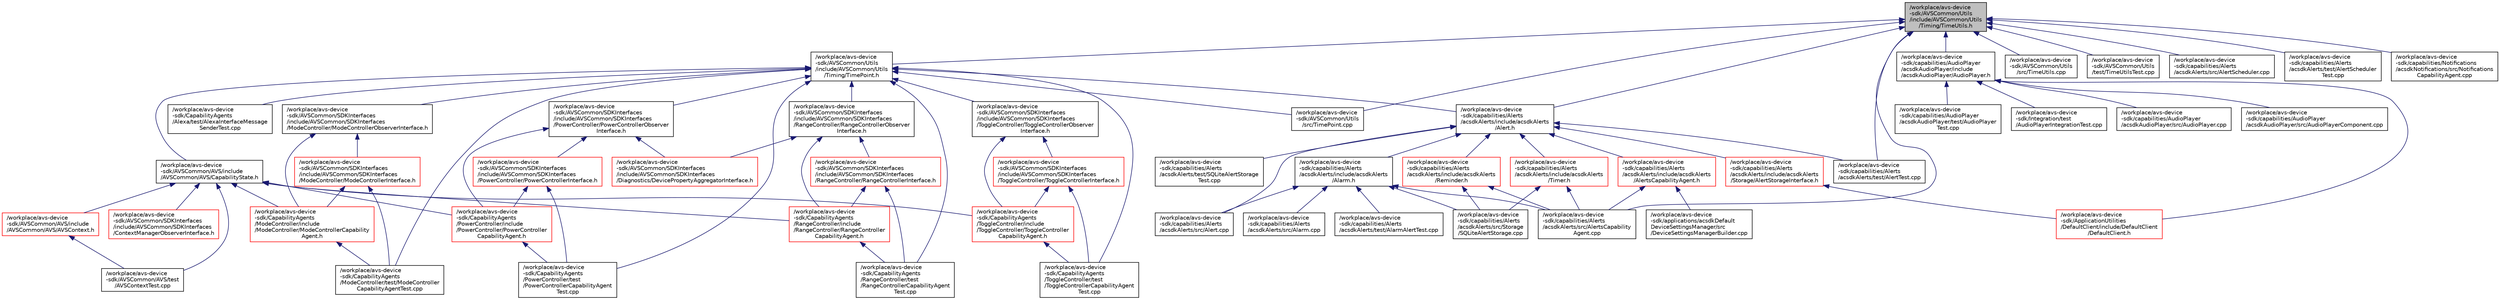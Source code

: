 digraph "/workplace/avs-device-sdk/AVSCommon/Utils/include/AVSCommon/Utils/Timing/TimeUtils.h"
{
  edge [fontname="Helvetica",fontsize="10",labelfontname="Helvetica",labelfontsize="10"];
  node [fontname="Helvetica",fontsize="10",shape=record];
  Node9 [label="/workplace/avs-device\l-sdk/AVSCommon/Utils\l/include/AVSCommon/Utils\l/Timing/TimeUtils.h",height=0.2,width=0.4,color="black", fillcolor="grey75", style="filled", fontcolor="black"];
  Node9 -> Node10 [dir="back",color="midnightblue",fontsize="10",style="solid",fontname="Helvetica"];
  Node10 [label="/workplace/avs-device\l-sdk/AVSCommon/Utils\l/include/AVSCommon/Utils\l/Timing/TimePoint.h",height=0.2,width=0.4,color="black", fillcolor="white", style="filled",URL="$_time_point_8h.html"];
  Node10 -> Node11 [dir="back",color="midnightblue",fontsize="10",style="solid",fontname="Helvetica"];
  Node11 [label="/workplace/avs-device\l-sdk/AVSCommon/AVS/include\l/AVSCommon/AVS/CapabilityState.h",height=0.2,width=0.4,color="black", fillcolor="white", style="filled",URL="$_capability_state_8h.html"];
  Node11 -> Node12 [dir="back",color="midnightblue",fontsize="10",style="solid",fontname="Helvetica"];
  Node12 [label="/workplace/avs-device\l-sdk/AVSCommon/AVS/include\l/AVSCommon/AVS/AVSContext.h",height=0.2,width=0.4,color="red", fillcolor="white", style="filled",URL="$_a_v_s_context_8h.html"];
  Node12 -> Node43 [dir="back",color="midnightblue",fontsize="10",style="solid",fontname="Helvetica"];
  Node43 [label="/workplace/avs-device\l-sdk/AVSCommon/AVS/test\l/AVSContextTest.cpp",height=0.2,width=0.4,color="black", fillcolor="white", style="filled",URL="$_a_v_s_context_test_8cpp.html"];
  Node11 -> Node43 [dir="back",color="midnightblue",fontsize="10",style="solid",fontname="Helvetica"];
  Node11 -> Node229 [dir="back",color="midnightblue",fontsize="10",style="solid",fontname="Helvetica"];
  Node229 [label="/workplace/avs-device\l-sdk/AVSCommon/SDKInterfaces\l/include/AVSCommon/SDKInterfaces\l/ContextManagerObserverInterface.h",height=0.2,width=0.4,color="red", fillcolor="white", style="filled",URL="$_context_manager_observer_interface_8h.html"];
  Node11 -> Node125 [dir="back",color="midnightblue",fontsize="10",style="solid",fontname="Helvetica"];
  Node125 [label="/workplace/avs-device\l-sdk/CapabilityAgents\l/ModeController/include\l/ModeController/ModeControllerCapability\lAgent.h",height=0.2,width=0.4,color="red", fillcolor="white", style="filled",URL="$_mode_controller_capability_agent_8h.html"];
  Node125 -> Node127 [dir="back",color="midnightblue",fontsize="10",style="solid",fontname="Helvetica"];
  Node127 [label="/workplace/avs-device\l-sdk/CapabilityAgents\l/ModeController/test/ModeController\lCapabilityAgentTest.cpp",height=0.2,width=0.4,color="black", fillcolor="white", style="filled",URL="$_mode_controller_capability_agent_test_8cpp.html"];
  Node11 -> Node128 [dir="back",color="midnightblue",fontsize="10",style="solid",fontname="Helvetica"];
  Node128 [label="/workplace/avs-device\l-sdk/CapabilityAgents\l/PowerController/include\l/PowerController/PowerController\lCapabilityAgent.h",height=0.2,width=0.4,color="red", fillcolor="white", style="filled",URL="$_power_controller_capability_agent_8h.html"];
  Node128 -> Node130 [dir="back",color="midnightblue",fontsize="10",style="solid",fontname="Helvetica"];
  Node130 [label="/workplace/avs-device\l-sdk/CapabilityAgents\l/PowerController/test\l/PowerControllerCapabilityAgent\lTest.cpp",height=0.2,width=0.4,color="black", fillcolor="white", style="filled",URL="$_power_controller_capability_agent_test_8cpp.html"];
  Node11 -> Node131 [dir="back",color="midnightblue",fontsize="10",style="solid",fontname="Helvetica"];
  Node131 [label="/workplace/avs-device\l-sdk/CapabilityAgents\l/RangeController/include\l/RangeController/RangeController\lCapabilityAgent.h",height=0.2,width=0.4,color="red", fillcolor="white", style="filled",URL="$_range_controller_capability_agent_8h.html"];
  Node131 -> Node133 [dir="back",color="midnightblue",fontsize="10",style="solid",fontname="Helvetica"];
  Node133 [label="/workplace/avs-device\l-sdk/CapabilityAgents\l/RangeController/test\l/RangeControllerCapabilityAgent\lTest.cpp",height=0.2,width=0.4,color="black", fillcolor="white", style="filled",URL="$_range_controller_capability_agent_test_8cpp.html"];
  Node11 -> Node166 [dir="back",color="midnightblue",fontsize="10",style="solid",fontname="Helvetica"];
  Node166 [label="/workplace/avs-device\l-sdk/CapabilityAgents\l/ToggleController/include\l/ToggleController/ToggleController\lCapabilityAgent.h",height=0.2,width=0.4,color="red", fillcolor="white", style="filled",URL="$_toggle_controller_capability_agent_8h.html"];
  Node166 -> Node168 [dir="back",color="midnightblue",fontsize="10",style="solid",fontname="Helvetica"];
  Node168 [label="/workplace/avs-device\l-sdk/CapabilityAgents\l/ToggleController/test\l/ToggleControllerCapabilityAgent\lTest.cpp",height=0.2,width=0.4,color="black", fillcolor="white", style="filled",URL="$_toggle_controller_capability_agent_test_8cpp.html"];
  Node10 -> Node230 [dir="back",color="midnightblue",fontsize="10",style="solid",fontname="Helvetica"];
  Node230 [label="/workplace/avs-device\l-sdk/AVSCommon/SDKInterfaces\l/include/AVSCommon/SDKInterfaces\l/ModeController/ModeControllerObserverInterface.h",height=0.2,width=0.4,color="black", fillcolor="white", style="filled",URL="$_mode_controller_observer_interface_8h.html"];
  Node230 -> Node231 [dir="back",color="midnightblue",fontsize="10",style="solid",fontname="Helvetica"];
  Node231 [label="/workplace/avs-device\l-sdk/AVSCommon/SDKInterfaces\l/include/AVSCommon/SDKInterfaces\l/ModeController/ModeControllerInterface.h",height=0.2,width=0.4,color="red", fillcolor="white", style="filled",URL="$_mode_controller_interface_8h.html"];
  Node231 -> Node125 [dir="back",color="midnightblue",fontsize="10",style="solid",fontname="Helvetica"];
  Node231 -> Node127 [dir="back",color="midnightblue",fontsize="10",style="solid",fontname="Helvetica"];
  Node230 -> Node125 [dir="back",color="midnightblue",fontsize="10",style="solid",fontname="Helvetica"];
  Node10 -> Node236 [dir="back",color="midnightblue",fontsize="10",style="solid",fontname="Helvetica"];
  Node236 [label="/workplace/avs-device\l-sdk/AVSCommon/SDKInterfaces\l/include/AVSCommon/SDKInterfaces\l/PowerController/PowerControllerObserver\lInterface.h",height=0.2,width=0.4,color="black", fillcolor="white", style="filled",URL="$_power_controller_observer_interface_8h.html"];
  Node236 -> Node179 [dir="back",color="midnightblue",fontsize="10",style="solid",fontname="Helvetica"];
  Node179 [label="/workplace/avs-device\l-sdk/AVSCommon/SDKInterfaces\l/include/AVSCommon/SDKInterfaces\l/Diagnostics/DevicePropertyAggregatorInterface.h",height=0.2,width=0.4,color="red", fillcolor="white", style="filled",URL="$_device_property_aggregator_interface_8h.html"];
  Node236 -> Node237 [dir="back",color="midnightblue",fontsize="10",style="solid",fontname="Helvetica"];
  Node237 [label="/workplace/avs-device\l-sdk/AVSCommon/SDKInterfaces\l/include/AVSCommon/SDKInterfaces\l/PowerController/PowerControllerInterface.h",height=0.2,width=0.4,color="red", fillcolor="white", style="filled",URL="$_power_controller_interface_8h.html"];
  Node237 -> Node128 [dir="back",color="midnightblue",fontsize="10",style="solid",fontname="Helvetica"];
  Node237 -> Node130 [dir="back",color="midnightblue",fontsize="10",style="solid",fontname="Helvetica"];
  Node236 -> Node128 [dir="back",color="midnightblue",fontsize="10",style="solid",fontname="Helvetica"];
  Node10 -> Node240 [dir="back",color="midnightblue",fontsize="10",style="solid",fontname="Helvetica"];
  Node240 [label="/workplace/avs-device\l-sdk/AVSCommon/SDKInterfaces\l/include/AVSCommon/SDKInterfaces\l/RangeController/RangeControllerObserver\lInterface.h",height=0.2,width=0.4,color="black", fillcolor="white", style="filled",URL="$_range_controller_observer_interface_8h.html"];
  Node240 -> Node179 [dir="back",color="midnightblue",fontsize="10",style="solid",fontname="Helvetica"];
  Node240 -> Node241 [dir="back",color="midnightblue",fontsize="10",style="solid",fontname="Helvetica"];
  Node241 [label="/workplace/avs-device\l-sdk/AVSCommon/SDKInterfaces\l/include/AVSCommon/SDKInterfaces\l/RangeController/RangeControllerInterface.h",height=0.2,width=0.4,color="red", fillcolor="white", style="filled",URL="$_range_controller_interface_8h.html"];
  Node241 -> Node131 [dir="back",color="midnightblue",fontsize="10",style="solid",fontname="Helvetica"];
  Node241 -> Node133 [dir="back",color="midnightblue",fontsize="10",style="solid",fontname="Helvetica"];
  Node240 -> Node131 [dir="back",color="midnightblue",fontsize="10",style="solid",fontname="Helvetica"];
  Node10 -> Node246 [dir="back",color="midnightblue",fontsize="10",style="solid",fontname="Helvetica"];
  Node246 [label="/workplace/avs-device\l-sdk/AVSCommon/SDKInterfaces\l/include/AVSCommon/SDKInterfaces\l/ToggleController/ToggleControllerObserver\lInterface.h",height=0.2,width=0.4,color="black", fillcolor="white", style="filled",URL="$_toggle_controller_observer_interface_8h.html"];
  Node246 -> Node247 [dir="back",color="midnightblue",fontsize="10",style="solid",fontname="Helvetica"];
  Node247 [label="/workplace/avs-device\l-sdk/AVSCommon/SDKInterfaces\l/include/AVSCommon/SDKInterfaces\l/ToggleController/ToggleControllerInterface.h",height=0.2,width=0.4,color="red", fillcolor="white", style="filled",URL="$_toggle_controller_interface_8h.html"];
  Node247 -> Node166 [dir="back",color="midnightblue",fontsize="10",style="solid",fontname="Helvetica"];
  Node247 -> Node168 [dir="back",color="midnightblue",fontsize="10",style="solid",fontname="Helvetica"];
  Node246 -> Node166 [dir="back",color="midnightblue",fontsize="10",style="solid",fontname="Helvetica"];
  Node10 -> Node252 [dir="back",color="midnightblue",fontsize="10",style="solid",fontname="Helvetica"];
  Node252 [label="/workplace/avs-device\l-sdk/AVSCommon/Utils\l/src/TimePoint.cpp",height=0.2,width=0.4,color="black", fillcolor="white", style="filled",URL="$_time_point_8cpp.html"];
  Node10 -> Node253 [dir="back",color="midnightblue",fontsize="10",style="solid",fontname="Helvetica"];
  Node253 [label="/workplace/avs-device\l-sdk/capabilities/Alerts\l/acsdkAlerts/include/acsdkAlerts\l/Alert.h",height=0.2,width=0.4,color="black", fillcolor="white", style="filled",URL="$_alert_8h.html"];
  Node253 -> Node254 [dir="back",color="midnightblue",fontsize="10",style="solid",fontname="Helvetica"];
  Node254 [label="/workplace/avs-device\l-sdk/capabilities/Alerts\l/acsdkAlerts/include/acsdkAlerts\l/Alarm.h",height=0.2,width=0.4,color="black", fillcolor="white", style="filled",URL="$_alarm_8h.html"];
  Node254 -> Node255 [dir="back",color="midnightblue",fontsize="10",style="solid",fontname="Helvetica"];
  Node255 [label="/workplace/avs-device\l-sdk/capabilities/Alerts\l/acsdkAlerts/src/Alarm.cpp",height=0.2,width=0.4,color="black", fillcolor="white", style="filled",URL="$_alarm_8cpp.html"];
  Node254 -> Node256 [dir="back",color="midnightblue",fontsize="10",style="solid",fontname="Helvetica"];
  Node256 [label="/workplace/avs-device\l-sdk/capabilities/Alerts\l/acsdkAlerts/src/Alert.cpp",height=0.2,width=0.4,color="black", fillcolor="white", style="filled",URL="$_alert_8cpp.html"];
  Node254 -> Node35 [dir="back",color="midnightblue",fontsize="10",style="solid",fontname="Helvetica"];
  Node35 [label="/workplace/avs-device\l-sdk/capabilities/Alerts\l/acsdkAlerts/src/AlertsCapability\lAgent.cpp",height=0.2,width=0.4,color="black", fillcolor="white", style="filled",URL="$_alerts_capability_agent_8cpp.html"];
  Node254 -> Node257 [dir="back",color="midnightblue",fontsize="10",style="solid",fontname="Helvetica"];
  Node257 [label="/workplace/avs-device\l-sdk/capabilities/Alerts\l/acsdkAlerts/src/Storage\l/SQLiteAlertStorage.cpp",height=0.2,width=0.4,color="black", fillcolor="white", style="filled",URL="$_s_q_lite_alert_storage_8cpp.html"];
  Node254 -> Node258 [dir="back",color="midnightblue",fontsize="10",style="solid",fontname="Helvetica"];
  Node258 [label="/workplace/avs-device\l-sdk/capabilities/Alerts\l/acsdkAlerts/test/AlarmAlertTest.cpp",height=0.2,width=0.4,color="black", fillcolor="white", style="filled",URL="$_alarm_alert_test_8cpp.html"];
  Node253 -> Node67 [dir="back",color="midnightblue",fontsize="10",style="solid",fontname="Helvetica"];
  Node67 [label="/workplace/avs-device\l-sdk/capabilities/Alerts\l/acsdkAlerts/include/acsdkAlerts\l/AlertsCapabilityAgent.h",height=0.2,width=0.4,color="red", fillcolor="white", style="filled",URL="$_alerts_capability_agent_8h.html"];
  Node67 -> Node33 [dir="back",color="midnightblue",fontsize="10",style="solid",fontname="Helvetica"];
  Node33 [label="/workplace/avs-device\l-sdk/applications/acsdkDefault\lDeviceSettingsManager/src\l/DeviceSettingsManagerBuilder.cpp",height=0.2,width=0.4,color="black", fillcolor="white", style="filled",URL="$_device_settings_manager_builder_8cpp.html"];
  Node67 -> Node35 [dir="back",color="midnightblue",fontsize="10",style="solid",fontname="Helvetica"];
  Node253 -> Node259 [dir="back",color="midnightblue",fontsize="10",style="solid",fontname="Helvetica"];
  Node259 [label="/workplace/avs-device\l-sdk/capabilities/Alerts\l/acsdkAlerts/include/acsdkAlerts\l/Reminder.h",height=0.2,width=0.4,color="red", fillcolor="white", style="filled",URL="$_reminder_8h.html"];
  Node259 -> Node35 [dir="back",color="midnightblue",fontsize="10",style="solid",fontname="Helvetica"];
  Node259 -> Node257 [dir="back",color="midnightblue",fontsize="10",style="solid",fontname="Helvetica"];
  Node253 -> Node262 [dir="back",color="midnightblue",fontsize="10",style="solid",fontname="Helvetica"];
  Node262 [label="/workplace/avs-device\l-sdk/capabilities/Alerts\l/acsdkAlerts/include/acsdkAlerts\l/Storage/AlertStorageInterface.h",height=0.2,width=0.4,color="red", fillcolor="white", style="filled",URL="$_alert_storage_interface_8h.html"];
  Node262 -> Node48 [dir="back",color="midnightblue",fontsize="10",style="solid",fontname="Helvetica"];
  Node48 [label="/workplace/avs-device\l-sdk/ApplicationUtilities\l/DefaultClient/include/DefaultClient\l/DefaultClient.h",height=0.2,width=0.4,color="red", fillcolor="white", style="filled",URL="$_default_client_8h.html"];
  Node253 -> Node268 [dir="back",color="midnightblue",fontsize="10",style="solid",fontname="Helvetica"];
  Node268 [label="/workplace/avs-device\l-sdk/capabilities/Alerts\l/acsdkAlerts/include/acsdkAlerts\l/Timer.h",height=0.2,width=0.4,color="red", fillcolor="white", style="filled",URL="$capabilities_2_alerts_2acsdk_alerts_2include_2acsdk_alerts_2_timer_8h.html"];
  Node268 -> Node35 [dir="back",color="midnightblue",fontsize="10",style="solid",fontname="Helvetica"];
  Node268 -> Node257 [dir="back",color="midnightblue",fontsize="10",style="solid",fontname="Helvetica"];
  Node253 -> Node256 [dir="back",color="midnightblue",fontsize="10",style="solid",fontname="Helvetica"];
  Node253 -> Node271 [dir="back",color="midnightblue",fontsize="10",style="solid",fontname="Helvetica"];
  Node271 [label="/workplace/avs-device\l-sdk/capabilities/Alerts\l/acsdkAlerts/test/AlertTest.cpp",height=0.2,width=0.4,color="black", fillcolor="white", style="filled",URL="$_alert_test_8cpp.html"];
  Node253 -> Node267 [dir="back",color="midnightblue",fontsize="10",style="solid",fontname="Helvetica"];
  Node267 [label="/workplace/avs-device\l-sdk/capabilities/Alerts\l/acsdkAlerts/test/SQLiteAlertStorage\lTest.cpp",height=0.2,width=0.4,color="black", fillcolor="white", style="filled",URL="$_s_q_lite_alert_storage_test_8cpp.html"];
  Node10 -> Node196 [dir="back",color="midnightblue",fontsize="10",style="solid",fontname="Helvetica"];
  Node196 [label="/workplace/avs-device\l-sdk/CapabilityAgents\l/Alexa/test/AlexaInterfaceMessage\lSenderTest.cpp",height=0.2,width=0.4,color="black", fillcolor="white", style="filled",URL="$_alexa_interface_message_sender_test_8cpp.html"];
  Node10 -> Node127 [dir="back",color="midnightblue",fontsize="10",style="solid",fontname="Helvetica"];
  Node10 -> Node130 [dir="back",color="midnightblue",fontsize="10",style="solid",fontname="Helvetica"];
  Node10 -> Node133 [dir="back",color="midnightblue",fontsize="10",style="solid",fontname="Helvetica"];
  Node10 -> Node168 [dir="back",color="midnightblue",fontsize="10",style="solid",fontname="Helvetica"];
  Node9 -> Node252 [dir="back",color="midnightblue",fontsize="10",style="solid",fontname="Helvetica"];
  Node9 -> Node272 [dir="back",color="midnightblue",fontsize="10",style="solid",fontname="Helvetica"];
  Node272 [label="/workplace/avs-device\l-sdk/AVSCommon/Utils\l/src/TimeUtils.cpp",height=0.2,width=0.4,color="black", fillcolor="white", style="filled",URL="$_time_utils_8cpp.html"];
  Node9 -> Node273 [dir="back",color="midnightblue",fontsize="10",style="solid",fontname="Helvetica"];
  Node273 [label="/workplace/avs-device\l-sdk/AVSCommon/Utils\l/test/TimeUtilsTest.cpp",height=0.2,width=0.4,color="black", fillcolor="white", style="filled",URL="$_time_utils_test_8cpp.html"];
  Node9 -> Node253 [dir="back",color="midnightblue",fontsize="10",style="solid",fontname="Helvetica"];
  Node9 -> Node35 [dir="back",color="midnightblue",fontsize="10",style="solid",fontname="Helvetica"];
  Node9 -> Node264 [dir="back",color="midnightblue",fontsize="10",style="solid",fontname="Helvetica"];
  Node264 [label="/workplace/avs-device\l-sdk/capabilities/Alerts\l/acsdkAlerts/src/AlertScheduler.cpp",height=0.2,width=0.4,color="black", fillcolor="white", style="filled",URL="$_alert_scheduler_8cpp.html"];
  Node9 -> Node265 [dir="back",color="midnightblue",fontsize="10",style="solid",fontname="Helvetica"];
  Node265 [label="/workplace/avs-device\l-sdk/capabilities/Alerts\l/acsdkAlerts/test/AlertScheduler\lTest.cpp",height=0.2,width=0.4,color="black", fillcolor="white", style="filled",URL="$_alert_scheduler_test_8cpp.html"];
  Node9 -> Node271 [dir="back",color="midnightblue",fontsize="10",style="solid",fontname="Helvetica"];
  Node9 -> Node71 [dir="back",color="midnightblue",fontsize="10",style="solid",fontname="Helvetica"];
  Node71 [label="/workplace/avs-device\l-sdk/capabilities/AudioPlayer\l/acsdkAudioPlayer/include\l/acsdkAudioPlayer/AudioPlayer.h",height=0.2,width=0.4,color="black", fillcolor="white", style="filled",URL="$_audio_player_8h.html"];
  Node71 -> Node48 [dir="back",color="midnightblue",fontsize="10",style="solid",fontname="Helvetica"];
  Node71 -> Node21 [dir="back",color="midnightblue",fontsize="10",style="solid",fontname="Helvetica"];
  Node21 [label="/workplace/avs-device\l-sdk/capabilities/AudioPlayer\l/acsdkAudioPlayer/src/AudioPlayer.cpp",height=0.2,width=0.4,color="black", fillcolor="white", style="filled",URL="$_audio_player_8cpp.html"];
  Node71 -> Node72 [dir="back",color="midnightblue",fontsize="10",style="solid",fontname="Helvetica"];
  Node72 [label="/workplace/avs-device\l-sdk/capabilities/AudioPlayer\l/acsdkAudioPlayer/src/AudioPlayerComponent.cpp",height=0.2,width=0.4,color="black", fillcolor="white", style="filled",URL="$_audio_player_component_8cpp.html"];
  Node71 -> Node73 [dir="back",color="midnightblue",fontsize="10",style="solid",fontname="Helvetica"];
  Node73 [label="/workplace/avs-device\l-sdk/capabilities/AudioPlayer\l/acsdkAudioPlayer/test/AudioPlayer\lTest.cpp",height=0.2,width=0.4,color="black", fillcolor="white", style="filled",URL="$_audio_player_test_8cpp.html"];
  Node71 -> Node74 [dir="back",color="midnightblue",fontsize="10",style="solid",fontname="Helvetica"];
  Node74 [label="/workplace/avs-device\l-sdk/Integration/test\l/AudioPlayerIntegrationTest.cpp",height=0.2,width=0.4,color="black", fillcolor="white", style="filled",URL="$_audio_player_integration_test_8cpp.html"];
  Node9 -> Node102 [dir="back",color="midnightblue",fontsize="10",style="solid",fontname="Helvetica"];
  Node102 [label="/workplace/avs-device\l-sdk/capabilities/Notifications\l/acsdkNotifications/src/Notifications\lCapabilityAgent.cpp",height=0.2,width=0.4,color="black", fillcolor="white", style="filled",URL="$_notifications_capability_agent_8cpp.html"];
}
